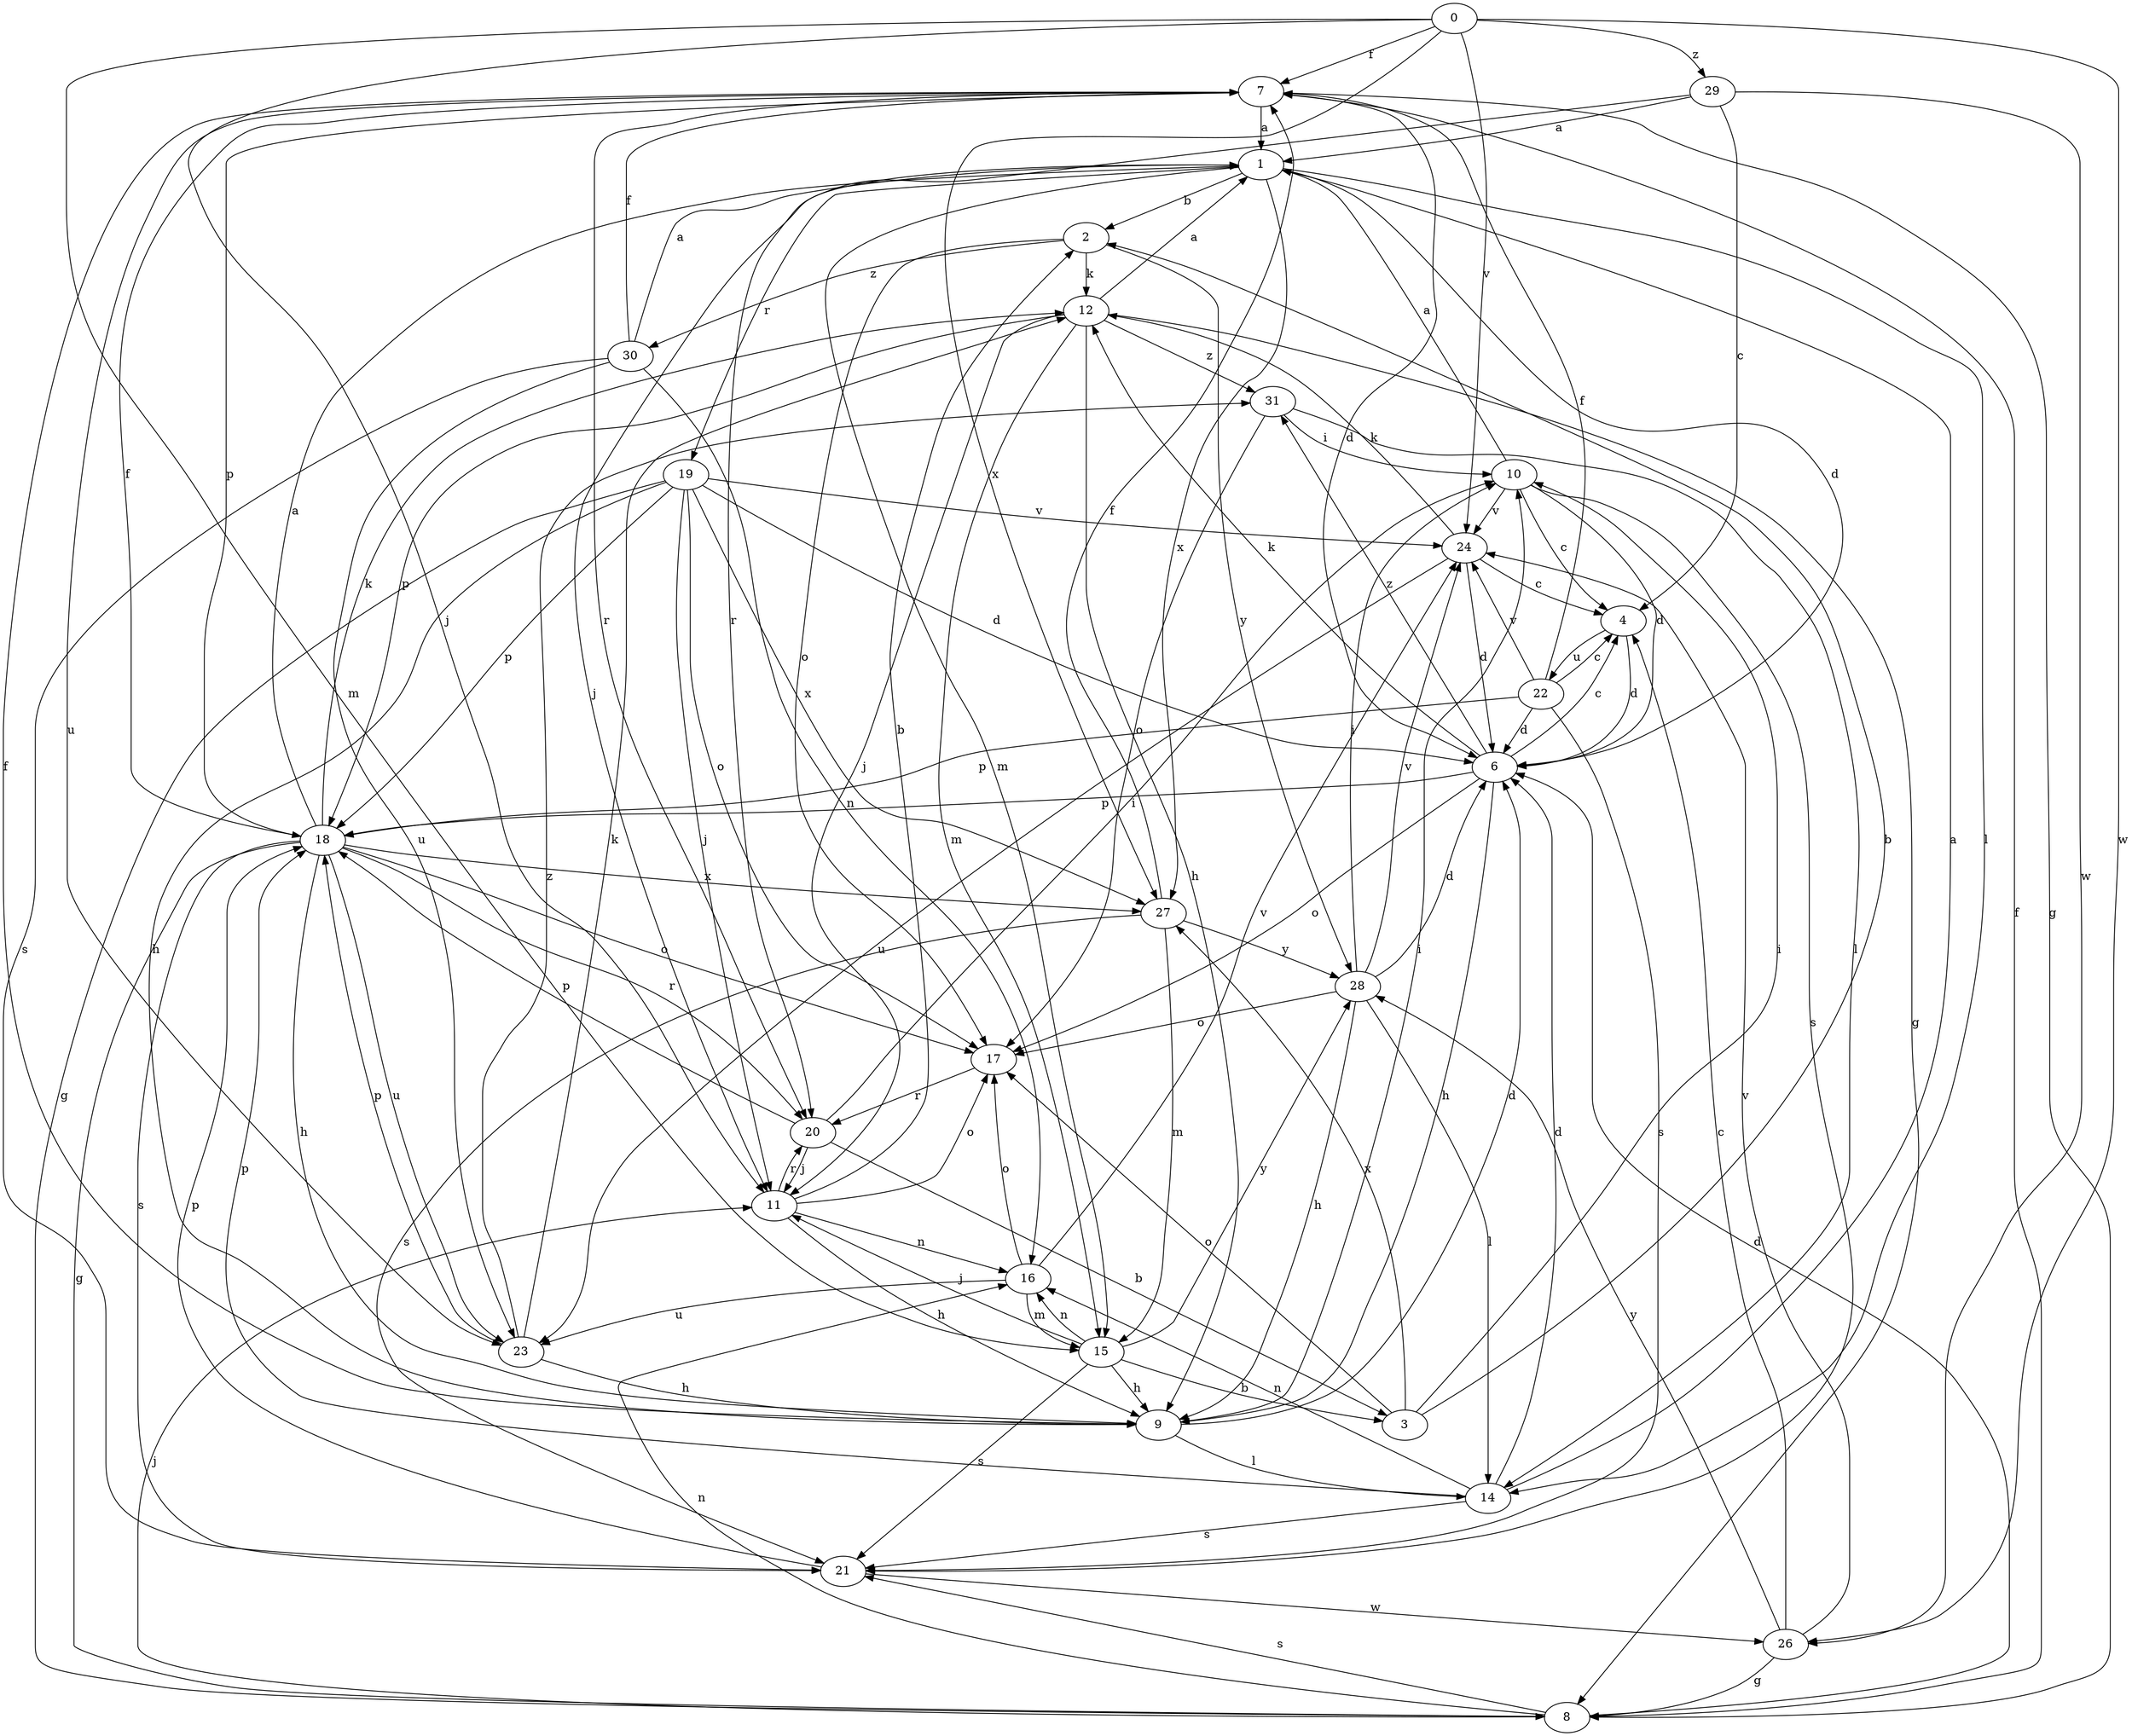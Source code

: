 strict digraph  {
0;
1;
2;
3;
4;
6;
7;
8;
9;
10;
11;
12;
14;
15;
16;
17;
18;
19;
20;
21;
22;
23;
24;
26;
27;
28;
29;
30;
31;
0 -> 7  [label=f];
0 -> 11  [label=j];
0 -> 15  [label=m];
0 -> 24  [label=v];
0 -> 26  [label=w];
0 -> 27  [label=x];
0 -> 29  [label=z];
1 -> 2  [label=b];
1 -> 6  [label=d];
1 -> 11  [label=j];
1 -> 14  [label=l];
1 -> 15  [label=m];
1 -> 19  [label=r];
1 -> 27  [label=x];
2 -> 12  [label=k];
2 -> 17  [label=o];
2 -> 28  [label=y];
2 -> 30  [label=z];
3 -> 2  [label=b];
3 -> 10  [label=i];
3 -> 17  [label=o];
3 -> 27  [label=x];
4 -> 6  [label=d];
4 -> 22  [label=u];
6 -> 4  [label=c];
6 -> 9  [label=h];
6 -> 12  [label=k];
6 -> 17  [label=o];
6 -> 18  [label=p];
6 -> 31  [label=z];
7 -> 1  [label=a];
7 -> 6  [label=d];
7 -> 8  [label=g];
7 -> 18  [label=p];
7 -> 20  [label=r];
7 -> 23  [label=u];
8 -> 6  [label=d];
8 -> 7  [label=f];
8 -> 11  [label=j];
8 -> 16  [label=n];
8 -> 21  [label=s];
9 -> 6  [label=d];
9 -> 7  [label=f];
9 -> 10  [label=i];
9 -> 14  [label=l];
10 -> 1  [label=a];
10 -> 4  [label=c];
10 -> 6  [label=d];
10 -> 21  [label=s];
10 -> 24  [label=v];
11 -> 2  [label=b];
11 -> 9  [label=h];
11 -> 16  [label=n];
11 -> 17  [label=o];
11 -> 20  [label=r];
12 -> 1  [label=a];
12 -> 8  [label=g];
12 -> 9  [label=h];
12 -> 11  [label=j];
12 -> 15  [label=m];
12 -> 18  [label=p];
12 -> 31  [label=z];
14 -> 1  [label=a];
14 -> 6  [label=d];
14 -> 16  [label=n];
14 -> 18  [label=p];
14 -> 21  [label=s];
15 -> 3  [label=b];
15 -> 9  [label=h];
15 -> 11  [label=j];
15 -> 16  [label=n];
15 -> 21  [label=s];
15 -> 28  [label=y];
16 -> 15  [label=m];
16 -> 17  [label=o];
16 -> 23  [label=u];
16 -> 24  [label=v];
17 -> 20  [label=r];
18 -> 1  [label=a];
18 -> 7  [label=f];
18 -> 8  [label=g];
18 -> 9  [label=h];
18 -> 12  [label=k];
18 -> 17  [label=o];
18 -> 20  [label=r];
18 -> 21  [label=s];
18 -> 23  [label=u];
18 -> 27  [label=x];
19 -> 6  [label=d];
19 -> 8  [label=g];
19 -> 9  [label=h];
19 -> 11  [label=j];
19 -> 17  [label=o];
19 -> 18  [label=p];
19 -> 24  [label=v];
19 -> 27  [label=x];
20 -> 3  [label=b];
20 -> 10  [label=i];
20 -> 11  [label=j];
20 -> 18  [label=p];
21 -> 18  [label=p];
21 -> 26  [label=w];
22 -> 4  [label=c];
22 -> 6  [label=d];
22 -> 7  [label=f];
22 -> 18  [label=p];
22 -> 21  [label=s];
22 -> 24  [label=v];
23 -> 9  [label=h];
23 -> 12  [label=k];
23 -> 18  [label=p];
23 -> 31  [label=z];
24 -> 4  [label=c];
24 -> 6  [label=d];
24 -> 12  [label=k];
24 -> 23  [label=u];
26 -> 4  [label=c];
26 -> 8  [label=g];
26 -> 24  [label=v];
26 -> 28  [label=y];
27 -> 7  [label=f];
27 -> 15  [label=m];
27 -> 21  [label=s];
27 -> 28  [label=y];
28 -> 6  [label=d];
28 -> 9  [label=h];
28 -> 10  [label=i];
28 -> 14  [label=l];
28 -> 17  [label=o];
28 -> 24  [label=v];
29 -> 1  [label=a];
29 -> 4  [label=c];
29 -> 20  [label=r];
29 -> 26  [label=w];
30 -> 1  [label=a];
30 -> 7  [label=f];
30 -> 16  [label=n];
30 -> 21  [label=s];
30 -> 23  [label=u];
31 -> 10  [label=i];
31 -> 14  [label=l];
31 -> 17  [label=o];
}
